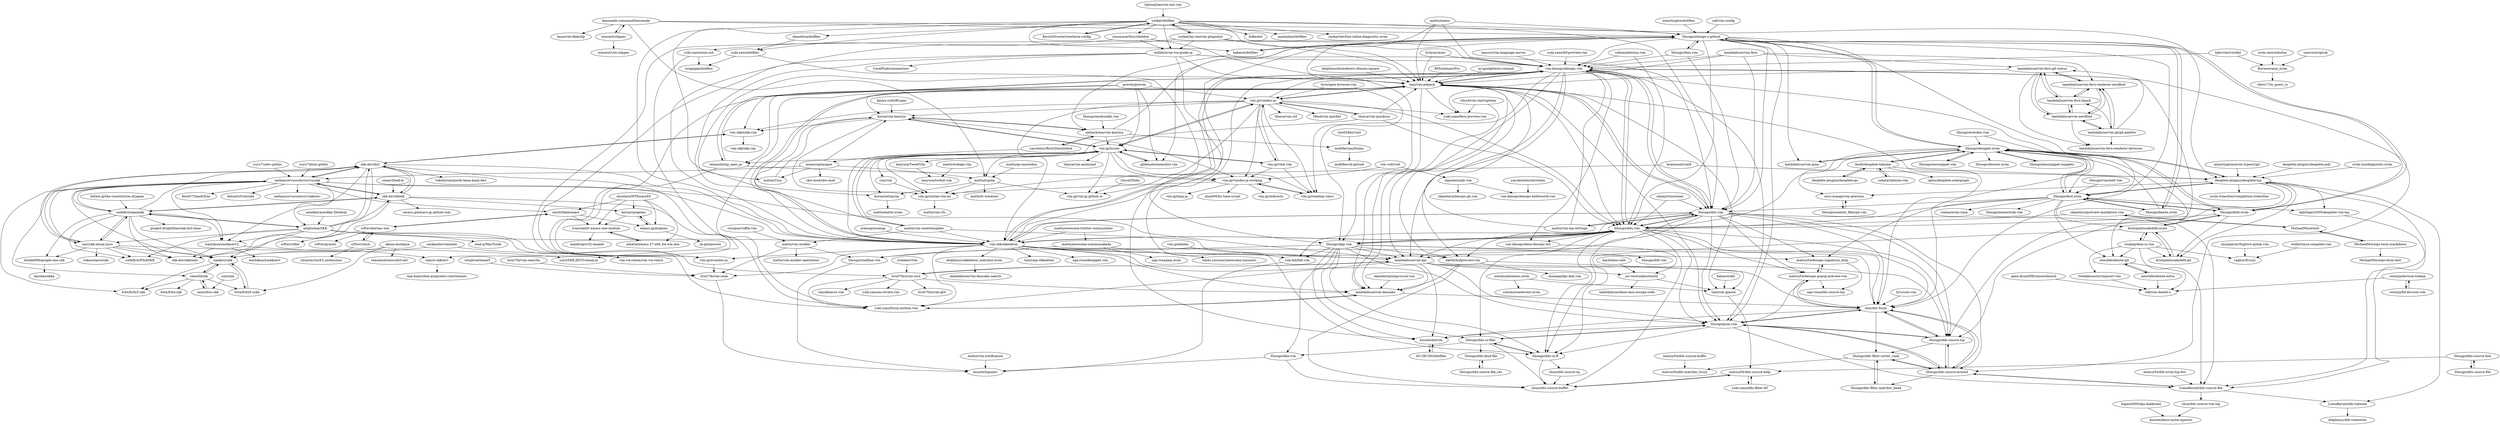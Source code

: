digraph G {
"rafi/vim-config" -> "Shougo/shougo-s-github" ["e"=1]
"lambdalisue/vim-fern" -> "lambdalisue/vim-fern-git-status" ["e"=1]
"lambdalisue/vim-fern" -> "vim-denops/denops.vim" ["e"=1]
"lambdalisue/vim-fern" -> "lambdalisue/vim-fern-renderer-nerdfont" ["e"=1]
"lambdalisue/vim-fern" -> "tani/vim-jetpack" ["e"=1]
"lambdalisue/vim-fern" -> "Shougo/ddc.vim" ["e"=1]
"delphinus/homebrew-sfmono-square" -> "tani/vim-jetpack" ["e"=1]
"nyaosorg/nyagos" -> "mattn/jvgrep"
"nyaosorg/nyagos" -> "ckw-mod/ckw-mod"
"nyaosorg/nyagos" -> "koron/vim-kaoriya"
"nyaosorg/nyagos" -> "miiton/Cica" ["e"=1]
"nyaosorg/nyagos" -> "nathancorvussolis/corvusskk"
"rhysd/vim-startuptime" -> "lambdalisue/vim-kensaku"
"rhysd/vim-startuptime" -> "yuki-yano/fern-preview.vim"
"osyo-manga/vim-precious" -> "Shougo/context_filetype.vim" ["e"=1]
"codota/tabnine-vim" -> "tbodt/deoplete-tabnine" ["e"=1]
"rossmacarthur/sheldon" -> "tani/vim-jetpack" ["e"=1]
"rossmacarthur/sheldon" -> "yuki-yano/zeno.zsh" ["e"=1]
"rossmacarthur/sheldon" -> "willelz/nvim-lua-guide-ja" ["e"=1]
"yuki-yano/fzf-preview.vim" -> "vim-denops/denops.vim" ["e"=1]
"previm/previm" -> "vim-jp/issues" ["e"=1]
"previm/previm" -> "vim-jp/vimdoc-ja" ["e"=1]
"previm/previm" -> "koron/vim-kaoriya" ["e"=1]
"previm/previm" -> "glidenote/memolist.vim" ["e"=1]
"previm/previm" -> "vim-skk/eskk.vim" ["e"=1]
"Shougo/shougo-s-github" -> "Shougo/ddu.vim"
"Shougo/shougo-s-github" -> "Shougo/deoppet.nvim"
"Shougo/shougo-s-github" -> "Shougo/ddc.vim"
"Shougo/shougo-s-github" -> "lambdalisue/vim-gina" ["e"=1]
"Shougo/shougo-s-github" -> "vim-denops/denops.vim"
"Shougo/shougo-s-github" -> "Shougo/defx.nvim" ["e"=1]
"Shougo/shougo-s-github" -> "Shougo/deol.nvim"
"Shougo/shougo-s-github" -> "Shougo/denite.nvim" ["e"=1]
"Shougo/shougo-s-github" -> "vim-jp/nvimdoc-ja"
"Shougo/shougo-s-github" -> "tani/ddc-fuzzy"
"Shougo/shougo-s-github" -> "Shougo/pum.vim"
"Shougo/shougo-s-github" -> "babarot/dotfiles" ["e"=1]
"Shougo/shougo-s-github" -> "Shougo/dein.vim" ["e"=1]
"Shougo/shougo-s-github" -> "vim-skk/skkeleton"
"Shougo/shougo-s-github" -> "Shougo/dpp.vim"
"conao3/leaf.el" -> "skk-dev/ddskk" ["e"=1]
"wellle/tmux-complete.vim" -> "raghur/fruzzy" ["e"=1]
"Optixal/neovim-init.vim" -> "yutkat/dotfiles" ["e"=1]
"deoplete-plugins/deoplete-lsp" -> "Shougo/deoppet.nvim"
"deoplete-plugins/deoplete-lsp" -> "Shougo/ddc-source-lsp"
"deoplete-plugins/deoplete-lsp" -> "osyo-manga/vim-precious"
"deoplete-plugins/deoplete-lsp" -> "kristijanhusak/defx-git"
"deoplete-plugins/deoplete-lsp" -> "nvim-treesitter/completion-treesitter" ["e"=1]
"deoplete-plugins/deoplete-lsp" -> "LumaKernel/ddc-source-file"
"deoplete-plugins/deoplete-lsp" -> "lighttiger2505/deoplete-vim-lsp"
"deoplete-plugins/deoplete-lsp" -> "Shougo/deol.nvim"
"deoplete-plugins/deoplete-lsp" -> "LumaKernel/ddc-tabnine"
"lighttiger2505/deoplete-vim-lsp" -> "LumaKernel/ddc-source-file"
"Shougo/neosnippet-snippets" -> "Shougo/deoppet.nvim" ["e"=1]
"wsdjeg/dein-ui.vim" -> "neoclide/denite-git"
"wsdjeg/dein-ui.vim" -> "raghur/fruzzy"
"wsdjeg/dein-ui.vim" -> "LumaKernel/ddc-source-file"
"wsdjeg/dein-ui.vim" -> "kristijanhusak/defx-icons"
"wsdjeg/dein-ui.vim" -> "kristijanhusak/defx-git"
"wsdjeg/dein-ui.vim" -> "tweekmonster/impsort.vim"
"vim-volt/volt" -> "vim-jp/vimdoc-ja-working"
"vim-volt/volt" -> "skanehira/gh.vim"
"crftwr/keyhac-win" -> "crftwr/clnch"
"crftwr/keyhac-win" -> "smzht/fakeymacs"
"crftwr/keyhac-win" -> "crftwr/pyauto"
"crftwr/keyhac-win" -> "crftwr/cfiler"
"yuki-yano/dotfiles" -> "kuuote/dotvim"
"yuki-yano/dotfiles" -> "ryoppippi/dotfiles"
"vim-jp/vital.vim" -> "vim-jp/vimdoc-ja" ["e"=1]
"vim-jp/vital.vim" -> "vim-jp/vimdoc-ja-working" ["e"=1]
"vim-jp/vital.vim" -> "vim-jp/issues" ["e"=1]
"vim-jp/vital.vim" -> "vim-jp/reading-vimrc" ["e"=1]
"yasukotelin/shirotelin" -> "vim-denops/denops-helloworld.vim"
"babarot/dotfiles" -> "Shougo/shougo-s-github" ["e"=1]
"babarot/dotfiles" -> "splhack/macvim-kaoriya" ["e"=1]
"Shougo/vimshell.vim" -> "Shougo/deol.nvim" ["e"=1]
"tani/cl-skkserv" -> "koji-kojiro/lem-pygments-colorthemes"
"naokiri/cskk" -> "fcitx/fcitx5-cskk"
"naokiri/cskk" -> "ueno/libskk"
"naokiri/cskk" -> "fcitx/fcitx5-skk"
"crftwr/clnch" -> "crftwr/keyhac-win"
"crftwr/clnch" -> "nitoyon/clnch3_extensions"
"iamcco/vim-language-server" -> "vim-denops/denops.vim" ["e"=1]
"tbodt/deoplete-tabnine" -> "Shougo/deoppet.nvim"
"tbodt/deoplete-tabnine" -> "codota/tabnine-vim" ["e"=1]
"tbodt/deoplete-tabnine" -> "deoplete-plugins/deoplete-lsp"
"tbodt/deoplete-tabnine" -> "uplus/deoplete-solargraph"
"tbodt/deoplete-tabnine" -> "deoplete-plugins/deoplete-go" ["e"=1]
"MichaelMure/mdr" -> "skanehira/preview-markdown.vim"
"MichaelMure/mdr" -> "MichaelMure/go-term-markdown"
"hitode909/google-ime-skk" -> "kiyoka/sekka"
"mhatta/emacs-27-x86_64-win-ime" -> "trueroad/tr-emacs-ime-module"
"coreyja/devicon-lookup" -> "coreyja/fzf.devicon.vim"
"coreyja/devicon-lookup" -> "rafi/vim-denite-z"
"kristijanhusak/defx-git" -> "kristijanhusak/defx-icons"
"kristijanhusak/defx-icons" -> "kristijanhusak/defx-git"
"kristijanhusak/defx-icons" -> "Shougo/defx.nvim" ["e"=1]
"kristijanhusak/defx-icons" -> "Shougo/ddu-ui-ff"
"kristijanhusak/defx-icons" -> "wsdjeg/dein-ui.vim"
"Shougo/context_filetype.vim" -> "osyo-manga/vim-precious" ["e"=1]
"skanehira/dotfiles" -> "yuki-yano/dotfiles"
"MichaelMure/go-term-markdown" -> "MichaelMure/mdr"
"MichaelMure/go-term-markdown" -> "MichaelMure/go-term-text"
"ueno/libskk" -> "naokiri/cskk"
"ueno/libskk" -> "ueno/ibus-skk"
"ueno/libskk" -> "fcitx/fcitx5-cskk"
"ueno/libskk" -> "fcitx/fcitx-skk"
"ueno/libskk" -> "fcitx/fcitx5-skk"
"mattn/vim-lsp-settings" -> "vim-denops/denops.vim" ["e"=1]
"mattn/vim-lsp-settings" -> "Shougo/ddc.vim" ["e"=1]
"mattn/vim-lsp-settings" -> "tani/vim-jetpack" ["e"=1]
"nvim-lua/diagnostic-nvim" -> "deoplete-plugins/deoplete-lsp" ["e"=1]
"Shougo/neobundle.vim" -> "splhack/macvim-kaoriya" ["e"=1]
"itchyny/mmv" -> "tani/vim-jetpack" ["e"=1]
"itchyny/mmv" -> "vim-denops/denops.vim" ["e"=1]
"shumphrey/fugitive-gitlab.vim" -> "raghur/fruzzy" ["e"=1]
"vim-jp/vimdoc-ja" -> "vim-jp/issues"
"vim-jp/vimdoc-ja" -> "vim-jp/vim-jp.github.io"
"vim-jp/vimdoc-ja" -> "vim-jp/vimdoc-ja-working"
"vim-jp/vimdoc-ja" -> "thinca/vim-quickrun" ["e"=1]
"vim-jp/vimdoc-ja" -> "tani/vim-jetpack"
"vim-jp/vimdoc-ja" -> "vim-jp/reading-vimrc"
"vim-jp/vimdoc-ja" -> "vim-skk/eskk.vim"
"vim-jp/vimdoc-ja" -> "thinca/vim-ref" ["e"=1]
"vim-jp/vimdoc-ja" -> "vim-skk/skkeleton"
"vim-jp/vimdoc-ja" -> "vim-jp/vital.vim" ["e"=1]
"vim-jp/vimdoc-ja" -> "Shougo/ddu.vim"
"vim-jp/vimdoc-ja" -> "t9md/vim-quickhl" ["e"=1]
"vim-jp/vimdoc-ja" -> "vim-denops/denops.vim"
"vim-jp/vimdoc-ja" -> "koron/vim-kaoriya"
"vim-jp/vimdoc-ja" -> "yuki-yano/fern-preview.vim"
"lambdalisue/vim-nerdfont" -> "lambdalisue/vim-fern-renderer-nerdfont"
"lambdalisue/vim-nerdfont" -> "lambdalisue/vim-glyph-palette"
"lambdalisue/vim-nerdfont" -> "lambdalisue/vim-fern-hijack"
"lambdalisue/vim-nerdfont" -> "lambdalisue/vim-fern-git-status"
"lambdalisue/vim-nerdfont" -> "lambdalisue/vim-fern-renderer-devicons"
"brammool/vim9" -> "vim-jp/syntax-vim-ex" ["e"=1]
"brammool/vim9" -> "deoplete-plugins/deoplete-lsp" ["e"=1]
"simeji/winresizer" -> "Shougo/ddc.vim" ["e"=1]
"simeji/winresizer" -> "Shougo/ddu.vim" ["e"=1]
"codefirst/aquaskk" -> "mtgto/macSKK"
"codefirst/aquaskk" -> "uasi/skk-emoji-jisyo"
"codefirst/aquaskk" -> "nathancorvussolis/corvusskk"
"codefirst/aquaskk" -> "skk-dev/ddskk"
"codefirst/aquaskk" -> "codefirst/FlickSKK"
"codefirst/aquaskk" -> "hitode909/google-ime-skk"
"codefirst/aquaskk" -> "wachikun/yaskkserv2"
"codefirst/aquaskk" -> "skk-dev/skktools"
"codefirst/aquaskk" -> "naokiri/cskk"
"codefirst/aquaskk" -> "skk-dev/dict"
"codefirst/aquaskk" -> "project-brightblue/skk-dict-imas"
"thinca/vim-quickrun" -> "vim-jp/vimdoc-ja" ["e"=1]
"thinca/vim-quickrun" -> "vim-skk/skkeleton" ["e"=1]
"thinca/vim-quickrun" -> "Shougo/ddu.vim" ["e"=1]
"thinca/vim-quickrun" -> "tani/vim-jetpack" ["e"=1]
"cohama/lexima.vim" -> "vim-denops/denops.vim" ["e"=1]
"cohama/lexima.vim" -> "Shougo/ddu.vim" ["e"=1]
"trueroad/tr-emacs-ime-module" -> "mhatta/emacs-27-x86_64-win-ime"
"trueroad/tr-emacs-ime-module" -> "maildrop/w32-imeadv"
"skk-dev/ddskk" -> "skk-dev/skktools"
"skk-dev/ddskk" -> "skk-dev/dict"
"skk-dev/ddskk" -> "codefirst/aquaskk"
"skk-dev/ddskk" -> "emacs-jp/emacs-jp.github.com"
"skk-dev/ddskk" -> "nathancorvussolis/corvusskk"
"skk-dev/ddskk" -> "tani/cl-skkserv"
"skk-dev/ddskk" -> "koron/cmigemo"
"mattn/jvgrep" -> "vim-jp/syntax-vim-ex"
"mattn/jvgrep" -> "mattn/lv-windows"
"mattn/jvgrep" -> "vim-jp/vim-jp.github.io"
"mattn/jvgrep" -> "koron/netupvim"
"mattn/vim-sonictemplate" -> "vim-jp/issues" ["e"=1]
"mattn/vim-sonictemplate" -> "vim-skk/skkeleton" ["e"=1]
"mattn/vim-sonictemplate" -> "mattn/vim-molder" ["e"=1]
"mattn/vim-sonictemplate" -> "vim-denops/denops.vim" ["e"=1]
"mattn/vim-sonictemplate" -> "lambdalisue/vim-gin" ["e"=1]
"chuntaro/NTEmacs64" -> "mhatta/emacs-27-x86_64-win-ime"
"chuntaro/NTEmacs64" -> "trueroad/tr-emacs-ime-module"
"chuntaro/NTEmacs64" -> "smzht/fakeymacs"
"chuntaro/NTEmacs64" -> "koron/cmigemo"
"chuntaro/NTEmacs64" -> "emacs-jp/migemo"
"lambdalisue/vim-glyph-palette" -> "lambdalisue/vim-fern-renderer-nerdfont"
"lambdalisue/vim-glyph-palette" -> "lambdalisue/vim-nerdfont"
"lambdalisue/vim-glyph-palette" -> "lambdalisue/vim-fern-renderer-devicons"
"lambdalisue/vim-glyph-palette" -> "lambdalisue/vim-fern-hijack"
"lambdalisue/vim-glyph-palette" -> "lambdalisue/vim-fern-git-status"
"lambdalisue/vim-fern-renderer-nerdfont" -> "lambdalisue/vim-nerdfont"
"lambdalisue/vim-fern-renderer-nerdfont" -> "lambdalisue/vim-fern-git-status"
"lambdalisue/vim-fern-renderer-nerdfont" -> "lambdalisue/vim-fern-hijack"
"lambdalisue/vim-fern-renderer-nerdfont" -> "lambdalisue/vim-glyph-palette"
"lambdalisue/vim-fern-git-status" -> "lambdalisue/vim-fern-hijack"
"lambdalisue/vim-fern-git-status" -> "lambdalisue/vim-fern-renderer-nerdfont"
"lambdalisue/vim-fern-git-status" -> "lambdalisue/vim-nerdfont"
"lambdalisue/vim-fern-git-status" -> "yuki-yano/fern-preview.vim"
"lambdalisue/vim-fern-git-status" -> "lambdalisue/vim-fern-renderer-devicons"
"mhartington/dotfiles" -> "Shougo/shougo-s-github" ["e"=1]
"skanehira/preview-markdown.vim" -> "MichaelMure/mdr"
"skanehira/preview-markdown.vim" -> "Shougo/ddu.vim"
"yascentur/RictyDiminished" -> "splhack/macvim-kaoriya" ["e"=1]
"yascentur/RictyDiminished" -> "nyaosorg/nyagos" ["e"=1]
"mattn/awesome-sonomasakada" -> "uga-rosa/jam.nvim"
"mattn/awesome-sonomasakada" -> "Shougo/cmdline.vim"
"mattn/awesome-sonomasakada" -> "times-yasunori/awesome-yasunori"
"tjdevries/vim9jit" -> "Borwe/wasm_nvim"
"tjdevries/vim9jit" -> "vim-denops/denops.vim"
"uasi/skk-emoji-jisyo" -> "skk-dev/dict"
"uasi/skk-emoji-jisyo" -> "ymrl/SKK-JISYO.emoji-ja"
"uasi/skk-emoji-jisyo" -> "codefirst/aquaskk"
"uasi/skk-emoji-jisyo" -> "skk-dev/skktools"
"uasi/skk-emoji-jisyo" -> "naokiri/cskk"
"uasi/skk-emoji-jisyo" -> "rokoucha/cwskk"
"uasi/skk-emoji-jisyo" -> "codefirst/FlickSKK"
"uasi/skk-emoji-jisyo" -> "hitode909/google-ime-skk"
"vim-jp/issues" -> "vim-jp/vim-jp.github.io"
"vim-jp/issues" -> "vim-jp/vimdoc-ja"
"vim-jp/issues" -> "vim-jp/vimdoc-ja-working"
"vim-jp/issues" -> "koron/vim-kaoriya"
"vim-jp/issues" -> "vim-jp/reading-vimrc"
"vim-jp/issues" -> "glidenote/memolist.vim"
"vim-jp/issues" -> "mattn/jvgrep"
"vim-jp/issues" -> "tennashi/lsp_spec_ja" ["e"=1]
"vim-jp/issues" -> "mattn/vim-sonictemplate" ["e"=1]
"vim-jp/issues" -> "vim-jp/syntax-vim-ex"
"vim-jp/issues" -> "koron/netupvim"
"vim-jp/issues" -> "basyura/TweetVim"
"vim-jp/issues" -> "thinca/vim-ambicmd"
"vim-jp/issues" -> "vim-jp/vital.vim" ["e"=1]
"vim-jp/issues" -> "vim/vim" ["e"=1]
"tennashi/lsp_spec_ja" -> "vim-jp/nvimdoc-ja" ["e"=1]
"tennashi/lsp_spec_ja" -> "vim-jp/vimdoc-ja-working" ["e"=1]
"tennashi/lsp_spec_ja" -> "vim-denops/denops.vim" ["e"=1]
"basyura/TweetVim" -> "basyura/twibill.vim"
"mollifier/anyframe" -> "mollifier/cd-gitroot"
"vim-jp/nvimdoc-ja" -> "hrsh7th/vim-seak"
"RMichelsen/Nvy" -> "tani/vim-jetpack" ["e"=1]
"akaza-im/akaza" -> "naokiri/cskk"
"akaza-im/akaza" -> "fcitx/fcitx5-cskk"
"akaza-im/akaza" -> "reasonset/mozcdict-ext"
"kuuote/dotvim" -> "4513ECHO/dotfiles"
"nathancorvussolis/corvusskk" -> "skk-dev/dict"
"nathancorvussolis/corvusskk" -> "codefirst/aquaskk"
"nathancorvussolis/corvusskk" -> "vim-skk/skkeleton"
"nathancorvussolis/corvusskk" -> "nathancorvussolis/crvskkserv"
"nathancorvussolis/corvusskk" -> "uasi/skk-emoji-jisyo"
"nathancorvussolis/corvusskk" -> "skk-dev/ddskk"
"nathancorvussolis/corvusskk" -> "naokiri/cskk"
"nathancorvussolis/corvusskk" -> "ueno/libskk"
"nathancorvussolis/corvusskk" -> "wachikun/yaskkserv2"
"nathancorvussolis/corvusskk" -> "fcitx/fcitx5-skk"
"nathancorvussolis/corvusskk" -> "mtgto/macSKK"
"nathancorvussolis/corvusskk" -> "smzht/fakeymacs"
"nathancorvussolis/corvusskk" -> "fiore57/SandSExe"
"nathancorvussolis/corvusskk" -> "lambdalisue/vim-gin"
"nathancorvussolis/corvusskk" -> "deton/tsf-tutcode"
"skanehira/gh.vim" -> "vim-denops/denops-helloworld.vim"
"skanehira/gh.vim" -> "skanehira/denops-gh.vim"
"hayd/deno-udd" -> "jsr-core/unknownutil" ["e"=1]
"mattn/vim-molder" -> "mattn/vim-molder-operations"
"mattn/vim-molder" -> "Shougo/cmdline.vim"
"mattn/vim-molder" -> "hrsh7th/vim-seak"
"lambdalisue/vim-fern-hijack" -> "lambdalisue/vim-fern-git-status"
"lambdalisue/vim-fern-hijack" -> "lambdalisue/vim-fern-renderer-nerdfont"
"lambdalisue/vim-fern-hijack" -> "lambdalisue/vim-nerdfont"
"wachikun/yaskkserv2" -> "wachikun/yaskkserv"
"wachikun/yaskkserv2" -> "tani/cl-skkserv"
"wachikun/yaskkserv2" -> "skk-dev/skktools"
"open-dynaMIX/raiseorlaunch" -> "rafi/vim-denite-z"
"coreyja/fzf.devicon.vim" -> "coreyja/devicon-lookup"
"Shougo/neosnippet.vim" -> "Shougo/deoppet.nvim" ["e"=1]
"vim-denops/denops.vim" -> "Shougo/ddu.vim"
"vim-denops/denops.vim" -> "Shougo/ddc.vim"
"vim-denops/denops.vim" -> "vim-skk/skkeleton"
"vim-denops/denops.vim" -> "Shougo/pum.vim"
"vim-denops/denops.vim" -> "tani/vim-jetpack"
"vim-denops/denops.vim" -> "lambdalisue/vim-gin"
"vim-denops/denops.vim" -> "vim-denops/deno-denops-std"
"vim-denops/denops.vim" -> "Shougo/dpp.vim"
"vim-denops/denops.vim" -> "tennashi/lsp_spec_ja" ["e"=1]
"vim-denops/denops.vim" -> "kat0h/bufpreview.vim"
"vim-denops/denops.vim" -> "tani/ddc-fuzzy"
"vim-denops/denops.vim" -> "lambdalisue/vim-kensaku"
"vim-denops/denops.vim" -> "Shougo/ddu-ui-ff"
"vim-denops/denops.vim" -> "Shougo/ddc-source-lsp"
"vim-denops/denops.vim" -> "Shougo/ddc-source-around"
"Shougo/ddc.vim" -> "Shougo/ddu.vim"
"Shougo/ddc.vim" -> "vim-denops/denops.vim"
"Shougo/ddc.vim" -> "Shougo/pum.vim"
"Shougo/ddc.vim" -> "vim-skk/skkeleton"
"Shougo/ddc.vim" -> "tani/ddc-fuzzy"
"Shougo/ddc.vim" -> "tani/vim-jetpack"
"Shougo/ddc.vim" -> "Shougo/ddc-source-around"
"Shougo/ddc.vim" -> "LumaKernel/ddc-source-file"
"Shougo/ddc.vim" -> "Shougo/ddc-source-lsp"
"Shougo/ddc.vim" -> "lambdalisue/vim-gin"
"Shougo/ddc.vim" -> "Shougo/dpp.vim"
"Shougo/ddc.vim" -> "matsui54/denops-popup-preview.vim"
"Shougo/ddc.vim" -> "mattn/vim-lsp-settings" ["e"=1]
"Shougo/ddc.vim" -> "matsui54/denops-signature_help"
"Shougo/ddc.vim" -> "Shougo/ddu-ui-ff"
"Shougo/ddu.vim" -> "vim-denops/denops.vim"
"Shougo/ddu.vim" -> "Shougo/ddc.vim"
"Shougo/ddu.vim" -> "Shougo/ddu-ui-ff"
"Shougo/ddu.vim" -> "Shougo/ddu-ui-filer"
"Shougo/ddu.vim" -> "Shougo/pum.vim"
"Shougo/ddu.vim" -> "Shougo/dpp.vim"
"Shougo/ddu.vim" -> "vim-skk/skkeleton"
"Shougo/ddu.vim" -> "matsui54/denops-popup-preview.vim"
"Shougo/ddu.vim" -> "tani/ddc-fuzzy"
"Shougo/ddu.vim" -> "shun/ddu-source-buffer"
"Shougo/ddu.vim" -> "Shougo/ddc-source-lsp"
"Shougo/ddu.vim" -> "kat0h/bufpreview.vim"
"Shougo/ddu.vim" -> "vim-denops/deno-denops-std"
"Shougo/ddu.vim" -> "lambdalisue/vim-gin"
"Shougo/ddu.vim" -> "vim-fall/fall.vim"
"rhysd/Shiba" -> "vim-jp/vim-jp.github.io" ["e"=1]
"miiton/Cica" -> "koron/vim-kaoriya" ["e"=1]
"cho45/KeyCast" -> "mollifier/anyframe"
"willelz/nvim-lua-guide-ja" -> "Shougo/dpp.vim"
"willelz/nvim-lua-guide-ja" -> "vim-denops/denops.vim"
"willelz/nvim-lua-guide-ja" -> "tani/vim-jetpack"
"willelz/nvim-lua-guide-ja" -> "Shougo/ddc.vim"
"willelz/nvim-lua-guide-ja" -> "vim-jp/nvimdoc-ja"
"willelz/nvim-lua-guide-ja" -> "vim-skk/skkeleton"
"willelz/nvim-lua-guide-ja" -> "CoralPink/commentary"
"splhack/macvim-kaoriya" -> "koron/vim-kaoriya"
"splhack/macvim-kaoriya" -> "mollifier/anyframe"
"splhack/macvim-kaoriya" -> "yascentur/RictyDiminished" ["e"=1]
"splhack/macvim-kaoriya" -> "vim-jp/issues"
"splhack/macvim-kaoriya" -> "Shougo/shougo-s-github"
"yuki-yano/zeno.zsh" -> "yuki-yano/fuzzy-motion.vim"
"yuki-yano/zeno.zsh" -> "ryoppippi/dotfiles"
"glidenote/memolist.vim" -> "vim-jp/issues"
"lambdalisue/vim-gin" -> "tani/vim-glance"
"lambdalisue/vim-gin" -> "hrsh7th/nvim-insx"
"lambdalisue/vim-gin" -> "yuki-yano/fuzzy-motion.vim"
"lambdalisue/vim-gin" -> "Shougo/pum.vim"
"lambdalisue/vim-gin" -> "Shougo/ddc-source-lsp"
"lambdalisue/vim-gin" -> "jsr-core/unknownutil"
"lambdalisue/vim-gin" -> "kuuote/dotvim"
"4513ECHO/dotfiles" -> "kuuote/dotvim"
"notomo/piemenu.nvim" -> "notomo/waitevent.nvim"
"notomo/piemenu.nvim" -> "tani/vim-glance"
"lemonade-command/lemonade" -> "kana/vim-fakeclip"
"lemonade-command/lemonade" -> "Shougo/shougo-s-github"
"lemonade-command/lemonade" -> "mattn/jvgrep"
"lemonade-command/lemonade" -> "wincent/clipper"
"lemonade-command/lemonade" -> "deoplete-plugins/deoplete-lsp"
"shun/ddc-source-vim-lsp" -> "kuuote/deno-cache-injector"
"matsui54/ddc-nvim-lsp-doc" -> "LumaKernel/ddc-source-file"
"ueno/ibus-skk" -> "ueno/libskk"
"fcitx/fcitx5-cskk" -> "naokiri/cskk"
"matsui54/ddc-source-buffer" -> "matsui54/ddc-matcher_fuzzy"
"Shougo/ddc-source-around" -> "Shougo/ddc-filter-sorter_rank"
"Shougo/ddc-source-around" -> "Shougo/ddc-filter-matcher_head"
"Shougo/ddc-source-around" -> "tani/ddc-fuzzy"
"Shougo/ddc-source-around" -> "LumaKernel/ddc-source-file"
"Shougo/ddc-source-around" -> "Shougo/pum.vim"
"Shougo/ddc-source-around" -> "Shougo/ddc-source-lsp"
"Shougo/ddc-source-lsp" -> "Shougo/ddc-source-around"
"Shougo/ddc-source-lsp" -> "tani/ddc-fuzzy"
"Shougo/ddc-source-lsp" -> "Shougo/pum.vim"
"Shougo/ddc-source-lsp" -> "Shougo/ddc-filter-sorter_rank"
"vim-denops/deno-denops-std" -> "jsr-core/unknownutil"
"octaltree/linearf" -> "hrsh7th/vim-seak"
"jsr-core/unknownutil" -> "tani/vim-glance"
"jsr-core/unknownutil" -> "lambdalisue/deno-ansi-escape-code"
"Shougo/ddc-filter-sorter_rank" -> "Shougo/ddc-filter-matcher_head"
"Shougo/ddc-filter-sorter_rank" -> "Shougo/ddc-source-around"
"Shougo/ddc-filter-sorter_rank" -> "matsui54/ddc-matcher_fuzzy"
"Shougo/ddc-filter-matcher_head" -> "Shougo/ddc-filter-sorter_rank"
"higashi000/dps-kakkonan" -> "kuuote/deno-cache-injector"
"yuru7/udev-gothic" -> "nathancorvussolis/corvusskk" ["e"=1]
"Shougo/dein.vim" -> "Shougo/ddc.vim" ["e"=1]
"Shougo/dein.vim" -> "vim-denops/denops.vim" ["e"=1]
"Shougo/dein.vim" -> "Shougo/shougo-s-github" ["e"=1]
"deoplete-plugins/deoplete-go" -> "tbodt/deoplete-tabnine" ["e"=1]
"mtgto/macSKK" -> "codefirst/aquaskk"
"mtgto/macSKK" -> "vim-skk/skkeleton"
"mtgto/macSKK" -> "wachikun/yaskkserv2"
"mtgto/macSKK" -> "naokiri/cskk"
"mtgto/macSKK" -> "skk-dev/dict"
"mtgto/macSKK" -> "uasi/skk-emoji-jisyo"
"mtgto/macSKK" -> "yuki-yano/fuzzy-motion.vim"
"mtgto/macSKK" -> "skk-dev/ddskk"
"mtgto/macSKK" -> "hrsh7th/nvim-insx"
"mtgto/macSKK" -> "codefirst/FlickSKK"
"mtgto/macSKK" -> "mad-p/MacTcode"
"yutkat/dotfiles" -> "yutkat/my-neovim-pluginlist" ["e"=1]
"yutkat/dotfiles" -> "KevinSilvester/wezterm-config" ["e"=1]
"yutkat/dotfiles" -> "willelz/nvim-lua-guide-ja"
"yutkat/dotfiles" -> "folke/dot" ["e"=1]
"yutkat/dotfiles" -> "tani/vim-jetpack"
"yutkat/dotfiles" -> "rossmacarthur/sheldon" ["e"=1]
"yutkat/dotfiles" -> "Shougo/ddc.vim"
"yutkat/dotfiles" -> "maximbaz/dotfiles" ["e"=1]
"yutkat/dotfiles" -> "skanehira/dotfiles"
"yutkat/dotfiles" -> "miiton/Cica" ["e"=1]
"yutkat/dotfiles" -> "babarot/dotfiles" ["e"=1]
"yutkat/dotfiles" -> "Shougo/shougo-s-github"
"yutkat/dotfiles" -> "yuki-yano/dotfiles"
"yutkat/dotfiles" -> "vim-skk/skkeleton"
"yutkat/dotfiles" -> "rachartier/tiny-inline-diagnostic.nvim" ["e"=1]
"vim-skk/skkeleton" -> "vim-denops/denops.vim"
"vim-skk/skkeleton" -> "Shougo/pum.vim"
"vim-skk/skkeleton" -> "tani/vim-jetpack"
"vim-skk/skkeleton" -> "Shougo/ddu.vim"
"vim-skk/skkeleton" -> "lambdalisue/vim-kensaku"
"vim-skk/skkeleton" -> "tani/ddc-fuzzy"
"vim-skk/skkeleton" -> "yuki-yano/fuzzy-motion.vim"
"vim-skk/skkeleton" -> "lambdalisue/vim-gin"
"vim-skk/skkeleton" -> "rinx/cmp-skkeleton"
"vim-skk/skkeleton" -> "Shougo/ddc.vim"
"vim-skk/skkeleton" -> "matsui54/denops-signature_help"
"vim-skk/skkeleton" -> "vim-jp/nvimdoc-ja"
"vim-skk/skkeleton" -> "hrsh7th/vim-seak"
"vim-skk/skkeleton" -> "delphinus/skkeleton_indicator.nvim"
"vim-skk/skkeleton" -> "uga-rosa/denippet.vim"
"Shougo/pum.vim" -> "tani/ddc-fuzzy"
"Shougo/pum.vim" -> "Shougo/ddc-source-around"
"Shougo/pum.vim" -> "Shougo/ddc-source-lsp"
"Shougo/pum.vim" -> "matsui54/denops-popup-preview.vim"
"Shougo/pum.vim" -> "kuuote/dotvim"
"Shougo/pum.vim" -> "Shougo/ddu-ui-ff"
"Shougo/pum.vim" -> "Shougo/ddu-ui-filer"
"Shougo/pum.vim" -> "LumaKernel/ddc-source-file"
"shun/ddu-source-rg" -> "shun/ddu-source-buffer"
"tani/vim-jetpack" -> "vim-skk/skkeleton"
"tani/vim-jetpack" -> "vim-denops/denops.vim"
"tani/vim-jetpack" -> "tani/ddc-fuzzy"
"tani/vim-jetpack" -> "lambdalisue/vim-kensaku"
"tani/vim-jetpack" -> "vim-jp/nvimdoc-ja"
"tani/vim-jetpack" -> "yuki-yano/fuzzy-motion.vim"
"tani/vim-jetpack" -> "Shougo/ddc.vim"
"tani/vim-jetpack" -> "Shougo/ddu.vim"
"tani/vim-jetpack" -> "lambdalisue/vim-gin"
"tani/vim-jetpack" -> "tani/vim-glance"
"tani/vim-jetpack" -> "vim-jp/vimdoc-ja"
"tani/vim-jetpack" -> "tennashi/lsp_spec_ja" ["e"=1]
"tani/vim-jetpack" -> "Shougo/pum.vim"
"tani/vim-jetpack" -> "kat0h/bufpreview.vim"
"tani/vim-jetpack" -> "yuki-yano/fern-preview.vim"
"ueokande/vimmatic" -> "vim-vix-remix/vim-vix-remix"
"ueokande/vimmatic" -> "naokiri/cskk"
"mattn/awesome-twitter-communities" -> "vim-skk/skkeleton" ["e"=1]
"mattn/awesome-twitter-communities" -> "mattn/awesome-sonomasakada" ["e"=1]
"yutkat/my-neovim-pluginlist" -> "vim-skk/skkeleton" ["e"=1]
"yutkat/my-neovim-pluginlist" -> "tani/vim-jetpack" ["e"=1]
"yutkat/my-neovim-pluginlist" -> "vim-denops/denops.vim" ["e"=1]
"yutkat/my-neovim-pluginlist" -> "yutkat/dotfiles" ["e"=1]
"yutkat/my-neovim-pluginlist" -> "willelz/nvim-lua-guide-ja" ["e"=1]
"LumaKernel/ddc-source-file" -> "LumaKernel/ddc-tabnine"
"LumaKernel/ddc-source-file" -> "Shougo/ddc-source-around"
"LumaKernel/ddc-source-file" -> "shun/ddc-source-vim-lsp"
"matsui54/denops-popup-preview.vim" -> "matsui54/denops-signature_help"
"matsui54/denops-popup-preview.vim" -> "uga-rosa/ddu-source-lsp"
"matsui54/denops-popup-preview.vim" -> "tani/ddc-fuzzy"
"matsui54/denops-signature_help" -> "matsui54/denops-popup-preview.vim"
"matsui54/denops-signature_help" -> "uga-rosa/ddu-source-lsp"
"vim/vim" -> "vim-jp/syntax-vim-ex" ["e"=1]
"koron/vim-kaoriya" -> "koron/netupvim"
"koron/vim-kaoriya" -> "vim-jp/issues"
"koron/vim-kaoriya" -> "vim-jp/vimdoc-ja-working"
"koron/vim-kaoriya" -> "vim-skk/eskk.vim"
"koron/vim-kaoriya" -> "vim-jp/syntax-vim-ex"
"koron/vim-kaoriya" -> "splhack/macvim-kaoriya"
"hrsh7th/vim-seak" -> "kuuote/lspoints"
"bitlaw-jp/the-constitution-of-japan" -> "codefirst/aquaskk" ["e"=1]
"hrsh7th/vim-searchx" -> "hrsh7th/vim-seak"
"tani/ddc-fuzzy" -> "Shougo/pum.vim"
"tani/ddc-fuzzy" -> "Shougo/ddc-source-around"
"tani/ddc-fuzzy" -> "Shougo/ddc-source-lsp"
"tani/ddc-fuzzy" -> "matsui54/denops-popup-preview.vim"
"tani/ddc-fuzzy" -> "kuuote/dotvim"
"tani/ddc-fuzzy" -> "Shougo/ddc-filter-sorter_rank"
"Shougo/ddu-ui-ff" -> "Shougo/ddu-ui-filer"
"Shougo/ddu-ui-ff" -> "shun/ddu-source-buffer"
"Shougo/ddu-ui-ff" -> "shun/ddu-source-rg"
"mattn/vim-notification" -> "kuuote/lspoints"
"kat0h/bufpreview.vim" -> "lambdalisue/vim-kensaku"
"kat0h/bufpreview.vim" -> "monaqa/dps-dial.vim"
"kat0h/bufpreview.vim" -> "shun/ddu-source-buffer"
"kat0h/bufpreview.vim" -> "tani/ddc-fuzzy"
"Shougo/ddu-ui-filer" -> "Shougo/ddu-ui-ff"
"Shougo/ddu-ui-filer" -> "shun/ddu-source-buffer"
"Shougo/ddu-ui-filer" -> "Shougo/ddu-kind-file"
"Shougo/ddu-ui-filer" -> "Shougo/dda.vim"
"Shougo/ddu-ui-filer" -> "Shougo/pum.vim"
"babarot/afx" -> "tani/vim-glance" ["e"=1]
"delphinus/skkeleton_indicator.nvim" -> "lambdalisue/vim-kensaku-search"
"skanehira/jumpcursor.vim" -> "lambdalisue/vim-kensaku"
"yuki-yano/fuzzy-motion.vim" -> "lambdalisue/vim-kensaku"
"koron/netupvim" -> "mattn/mattn-icons"
"Shougo/ddu-source-file_rec" -> "Shougo/ddu-kind-file"
"yuki-yano/ddu-filter-fzf" -> "matsui54/ddu-source-help"
"Shougo/ddu-kind-file" -> "Shougo/ddu-source-file_rec"
"Shougo/ddu-source-file" -> "Shougo/ddu-source-line"
"shun/ddu-source-buffer" -> "matsui54/ddu-source-help"
"LumaKernel/ddc-tabnine" -> "delphinus/ddc-treesitter"
"tani/vim-glance" -> "matsui54/ddu-source-help"
"Shougo/ddu-source-line" -> "Shougo/ddu-source-file"
"Shougo/ddu-source-line" -> "matsui54/ddu-source-help"
"matsui54/ddu-source-help" -> "yuki-yano/ddu-filter-fzf"
"matsui54/ddu-source-help" -> "shun/ddu-source-buffer"
"m1guelpf/auto-commit" -> "tani/vim-jetpack" ["e"=1]
"yioneko/vtsls" -> "hrsh7th/nvim-insx" ["e"=1]
"Shougo/denite.nvim" -> "Shougo/deol.nvim" ["e"=1]
"Shougo/denite.nvim" -> "Shougo/deoppet.nvim" ["e"=1]
"Shougo/denite.nvim" -> "Shougo/shougo-s-github" ["e"=1]
"vim-jp/vimdoc-ja-working" -> "vim-jp/syntax-vim-ex"
"vim-jp/vimdoc-ja-working" -> "vim-jp/reading-vimrc"
"vim-jp/vimdoc-ja-working" -> "vim-jp/redirects"
"vim-jp/vimdoc-ja-working" -> "vim-jp/lang-ja"
"vim-jp/vimdoc-ja-working" -> "aiya000/hs-time-script" ["e"=1]
"tyru/caw.vim" -> "tani/ddc-fuzzy" ["e"=1]
"mhartington/nvim-typescript" -> "deoplete-plugins/deoplete-lsp" ["e"=1]
"hrsh7th/nvim-insx" -> "lambdalisue/vim-gin"
"hrsh7th/nvim-insx" -> "tani/dmacro.vim"
"hrsh7th/nvim-insx" -> "yuki-yano/ai-review.vim"
"hrsh7th/nvim-insx" -> "hrsh7th/nvim-gtd"
"hrsh7th/nvim-insx" -> "yuki-yano/fuzzy-motion.vim"
"hrsh7th/nvim-insx" -> "lambdalisue/vim-kensaku"
"deoplete-plugins/deoplete-jedi" -> "deoplete-plugins/deoplete-lsp" ["e"=1]
"KevinSilvester/wezterm-config" -> "yutkat/dotfiles" ["e"=1]
"vim-jp/ekiden" -> "vim-fall/fall.vim"
"vim-jp/syntax-vim-ex" -> "mattn/vim-vfs"
"vim-jp/reading-vimrc" -> "vim-jp/vimdoc-ja-working"
"vim-skk/eskk.vim" -> "vim-skk/skk.vim"
"vim-skk/eskk.vim" -> "skk-dev/dict"
"lambdalisue/vim-kensaku" -> "tani/ddc-fuzzy"
"lambdalisue/vim-kensaku" -> "yuki-yano/fuzzy-motion.vim"
"Shougo/echodoc.vim" -> "Shougo/deol.nvim" ["e"=1]
"Shougo/echodoc.vim" -> "Shougo/deoppet.nvim" ["e"=1]
"noisrucer/girok" -> "Borwe/wasm_nvim" ["e"=1]
"Borwe/wasm_nvim" -> "ribru17/ts_query_ls"
"Shougo/dda.vim" -> "shun/ddu-source-buffer"
"Shougo/dda.vim" -> "kuuote/lspoints"
"Shougo/dpp.vim" -> "Shougo/dda.vim"
"Shougo/dpp.vim" -> "Shougo/ddu-ui-ff"
"Shougo/dpp.vim" -> "Shougo/ddu.vim"
"Shougo/dpp.vim" -> "lambdalisue/vim-kensaku"
"Shougo/dpp.vim" -> "Shougo/ddu-ui-filer"
"Shougo/dpp.vim" -> "Shougo/cmdline.vim"
"Shougo/dpp.vim" -> "vim-fall/fall.vim"
"Shougo/dpp.vim" -> "Shougo/ddt.vim"
"Shougo/dpp.vim" -> "lambdalisue/vim-gin"
"Shougo/dpp.vim" -> "tani/ddc-fuzzy"
"Shougo/dpp.vim" -> "kat0h/bufpreview.vim"
"Shougo/dpp.vim" -> "kuuote/dotvim"
"uim/uim" -> "ueno/ibus-skk" ["e"=1]
"tweekmonster/impsort.vim" -> "rafi/vim-denite-z"
"xremap/xremap" -> "vim-skk/skkeleton" ["e"=1]
"azooKey/azooKey-Desktop" -> "mtgto/macSKK" ["e"=1]
"Shougo/defx.nvim" -> "kristijanhusak/defx-icons" ["e"=1]
"Shougo/defx.nvim" -> "Shougo/deoppet.nvim" ["e"=1]
"Shougo/defx.nvim" -> "Shougo/deol.nvim" ["e"=1]
"Shougo/defx.nvim" -> "deoplete-plugins/deoplete-lsp" ["e"=1]
"Shougo/defx.nvim" -> "kristijanhusak/defx-git" ["e"=1]
"Shougo/defx.nvim" -> "Shougo/shougo-s-github" ["e"=1]
"Shougo/defx.nvim" -> "Shougo/ddu.vim" ["e"=1]
"nvim-neorocks/lux" -> "Borwe/wasm_nvim" ["e"=1]
"lambdalisue/vim-gina" -> "Shougo/deoppet.nvim" ["e"=1]
"cocopon/vaffle.vim" -> "mattn/vim-molder" ["e"=1]
"Shougo/deoppet.nvim" -> "deoplete-plugins/deoplete-lsp"
"Shougo/deoppet.nvim" -> "Shougo/deol.nvim"
"Shougo/deoppet.nvim" -> "Shougo/defx.nvim" ["e"=1]
"Shougo/deoppet.nvim" -> "Shougo/neosnippet-snippets" ["e"=1]
"Shougo/deoppet.nvim" -> "Shougo/neosnippet.vim" ["e"=1]
"Shougo/deoppet.nvim" -> "lambdalisue/vim-gina" ["e"=1]
"Shougo/deoppet.nvim" -> "Shougo/deorise.nvim"
"Shougo/deoppet.nvim" -> "tbodt/deoplete-tabnine"
"Shougo/deoppet.nvim" -> "Shougo/shougo-s-github"
"Shougo/deoppet.nvim" -> "Shougo/ddu.vim"
"Shougo/deoppet.nvim" -> "osyo-manga/vim-precious"
"Shougo/deoppet.nvim" -> "neoclide/denite-git"
"vim-fall/fall.vim" -> "kuuote/lspoints"
"tyru/open-browser.vim" -> "vim-jp/vimdoc-ja" ["e"=1]
"tyru/open-browser.vim" -> "vim-jp/reading-vimrc" ["e"=1]
"Shougo/deol.nvim" -> "Shougo/deoppet.nvim"
"Shougo/deol.nvim" -> "deoplete-plugins/deoplete-lsp"
"Shougo/deol.nvim" -> "Shougo/ddu.vim"
"Shougo/deol.nvim" -> "Shougo/defx.nvim" ["e"=1]
"Shougo/deol.nvim" -> "lighttiger2505/deoplete-vim-lsp"
"Shougo/deol.nvim" -> "Shougo/neoinclude.vim" ["e"=1]
"Shougo/deol.nvim" -> "Shougo/denite.nvim" ["e"=1]
"Shougo/deol.nvim" -> "roxma/nvim-yarp" ["e"=1]
"Shougo/deol.nvim" -> "matsui54/denops-signature_help"
"Shougo/deol.nvim" -> "Shougo/ddc.vim"
"Shougo/deol.nvim" -> "neoclide/denite-git"
"Shougo/deol.nvim" -> "kristijanhusak/defx-icons"
"koron/cmigemo" -> "emacs-jp/migemo"
"koron/cmigemo" -> "trueroad/tr-emacs-ime-module"
"Shougo/cmdline.vim" -> "kuuote/lspoints"
"yuru7/bizin-gothic" -> "nathancorvussolis/corvusskk" ["e"=1]
"wincent/clipper" -> "wincent/vim-clipper"
"wincent/clipper" -> "lemonade-command/lemonade"
"mattn/memo" -> "glidenote/memolist.vim" ["e"=1]
"mattn/memo" -> "vim-denops/denops.vim" ["e"=1]
"mattn/memo" -> "tani/vim-jetpack" ["e"=1]
"mattn/memo" -> "Shougo/shougo-s-github" ["e"=1]
"mattn/go-mastodon" -> "mattn/jvgrep" ["e"=1]
"neoclide/denite-git" -> "neoclide/denite-extra"
"neoclide/denite-git" -> "rafi/vim-denite-z"
"emacs-jp/migemo" -> "koron/cmigemo"
"emacs-jp/migemo" -> "zk-phi/jaword"
"neoclide/denite-extra" -> "rafi/vim-denite-z"
"neoclide/denite-extra" -> "neoclide/denite-git"
"mattn/webapi-vim" -> "basyura/twibill.vim" ["e"=1]
"kmiya-culti/RLogin" -> "koron/vim-kaoriya" ["e"=1]
"smzht/fakeymacs" -> "crftwr/keyhac-win"
"smzht/fakeymacs" -> "trueroad/tr-emacs-ime-module"
"smzht/fakeymacs" -> "emacs-jp/migemo"
"skk-dev/dict" -> "nathancorvussolis/corvusskk"
"skk-dev/dict" -> "uasi/skk-emoji-jisyo"
"skk-dev/dict" -> "skk-dev/skktools"
"skk-dev/dict" -> "skk-dev/ddskk"
"skk-dev/dict" -> "tokuhirom/jawiki-kana-kanji-dict"
"skk-dev/dict" -> "wachikun/yaskkserv2"
"skk-dev/dict" -> "vim-skk/eskk.vim"
"skk-dev/dict" -> "ymrl/SKK-JISYO.emoji-ja"
"skk-dev/dict" -> "vim-skk/skkeleton"
"rafi/vim-config" ["l"="-16.162,-10.133", "c"=985]
"Shougo/shougo-s-github" ["l"="-13.893,-11.26"]
"lambdalisue/vim-fern" ["l"="-15.022,-9.751", "c"=34]
"lambdalisue/vim-fern-git-status" ["l"="-13.675,-11.404"]
"vim-denops/denops.vim" ["l"="-13.899,-11.305"]
"lambdalisue/vim-fern-renderer-nerdfont" ["l"="-13.651,-11.404"]
"tani/vim-jetpack" ["l"="-13.88,-11.309"]
"Shougo/ddc.vim" ["l"="-13.916,-11.27"]
"delphinus/homebrew-sfmono-square" ["l"="6.176,-40.072", "c"=154]
"nyaosorg/nyagos" ["l"="-13.729,-11.319"]
"mattn/jvgrep" ["l"="-13.774,-11.327"]
"ckw-mod/ckw-mod" ["l"="-13.693,-11.33"]
"koron/vim-kaoriya" ["l"="-13.777,-11.362"]
"miiton/Cica" ["l"="6.089,-39.967", "c"=154]
"nathancorvussolis/corvusskk" ["l"="-13.741,-11.235"]
"rhysd/vim-startuptime" ["l"="-13.808,-11.317"]
"lambdalisue/vim-kensaku" ["l"="-13.862,-11.305"]
"yuki-yano/fern-preview.vim" ["l"="-13.79,-11.344"]
"osyo-manga/vim-precious" ["l"="-13.917,-11.167"]
"Shougo/context_filetype.vim" ["l"="-15.05,-9.523", "c"=34]
"codota/tabnine-vim" ["l"="-55.272,7.088", "c"=444]
"tbodt/deoplete-tabnine" ["l"="-13.933,-11.145"]
"rossmacarthur/sheldon" ["l"="-15.971,-7.598", "c"=713]
"yuki-yano/zeno.zsh" ["l"="-13.883,-11.372"]
"willelz/nvim-lua-guide-ja" ["l"="-13.934,-11.295"]
"yuki-yano/fzf-preview.vim" ["l"="-15.029,-9.85", "c"=34]
"previm/previm" ["l"="-15.073,-9.695", "c"=34]
"vim-jp/issues" ["l"="-13.785,-11.384"]
"vim-jp/vimdoc-ja" ["l"="-13.826,-11.342"]
"glidenote/memolist.vim" ["l"="-13.795,-11.424"]
"vim-skk/eskk.vim" ["l"="-13.767,-11.301"]
"Shougo/ddu.vim" ["l"="-13.917,-11.292"]
"Shougo/deoppet.nvim" ["l"="-13.921,-11.198"]
"lambdalisue/vim-gina" ["l"="-15.019,-9.708", "c"=34]
"Shougo/defx.nvim" ["l"="-14.929,-9.82", "c"=34]
"Shougo/deol.nvim" ["l"="-13.943,-11.217"]
"Shougo/denite.nvim" ["l"="-14.859,-9.741", "c"=34]
"vim-jp/nvimdoc-ja" ["l"="-13.913,-11.313"]
"tani/ddc-fuzzy" ["l"="-13.904,-11.28"]
"Shougo/pum.vim" ["l"="-13.926,-11.279"]
"babarot/dotfiles" ["l"="6.149,-39.869", "c"=154]
"Shougo/dein.vim" ["l"="6.183,-39.867", "c"=154]
"vim-skk/skkeleton" ["l"="-13.873,-11.277"]
"Shougo/dpp.vim" ["l"="-13.928,-11.315"]
"conao3/leaf.el" ["l"="-16.538,-11.722", "c"=16]
"skk-dev/ddskk" ["l"="-13.726,-11.202"]
"wellle/tmux-complete.vim" ["l"="-15.059,-9.54", "c"=34]
"raghur/fruzzy" ["l"="-14.055,-11.158"]
"Optixal/neovim-init.vim" ["l"="-12.551,-9.324", "c"=21]
"yutkat/dotfiles" ["l"="-13.961,-11.276"]
"deoplete-plugins/deoplete-lsp" ["l"="-13.94,-11.19"]
"Shougo/ddc-source-lsp" ["l"="-13.909,-11.255"]
"kristijanhusak/defx-git" ["l"="-13.989,-11.184"]
"nvim-treesitter/completion-treesitter" ["l"="-12.159,-9.514", "c"=21]
"LumaKernel/ddc-source-file" ["l"="-13.967,-11.227"]
"lighttiger2505/deoplete-vim-lsp" ["l"="-13.964,-11.194"]
"LumaKernel/ddc-tabnine" ["l"="-13.979,-11.199"]
"Shougo/neosnippet-snippets" ["l"="-14.926,-9.572", "c"=34]
"wsdjeg/dein-ui.vim" ["l"="-14.012,-11.177"]
"neoclide/denite-git" ["l"="-13.979,-11.158"]
"kristijanhusak/defx-icons" ["l"="-13.992,-11.21"]
"tweekmonster/impsort.vim" ["l"="-14.026,-11.139"]
"vim-volt/volt" ["l"="-13.719,-11.486"]
"vim-jp/vimdoc-ja-working" ["l"="-13.767,-11.404"]
"skanehira/gh.vim" ["l"="-13.685,-11.538"]
"crftwr/keyhac-win" ["l"="-13.658,-11.082"]
"crftwr/clnch" ["l"="-13.662,-11.056"]
"smzht/fakeymacs" ["l"="-13.668,-11.13"]
"crftwr/pyauto" ["l"="-13.634,-11.07"]
"crftwr/cfiler" ["l"="-13.642,-11.056"]
"yuki-yano/dotfiles" ["l"="-13.977,-11.319"]
"kuuote/dotvim" ["l"="-13.941,-11.306"]
"ryoppippi/dotfiles" ["l"="-13.934,-11.365"]
"vim-jp/vital.vim" ["l"="-15.127,-9.624", "c"=34]
"vim-jp/reading-vimrc" ["l"="-13.799,-11.398"]
"yasukotelin/shirotelin" ["l"="-13.636,-11.593"]
"vim-denops/denops-helloworld.vim" ["l"="-13.656,-11.568"]
"splhack/macvim-kaoriya" ["l"="-13.822,-11.38"]
"Shougo/vimshell.vim" ["l"="-14.845,-9.554", "c"=34]
"tani/cl-skkserv" ["l"="-13.706,-11.18"]
"koji-kojiro/lem-pygments-colorthemes" ["l"="-13.695,-11.158"]
"naokiri/cskk" ["l"="-13.685,-11.251"]
"fcitx/fcitx5-cskk" ["l"="-13.658,-11.263"]
"ueno/libskk" ["l"="-13.669,-11.241"]
"fcitx/fcitx5-skk" ["l"="-13.699,-11.255"]
"nitoyon/clnch3_extensions" ["l"="-13.661,-11.032"]
"iamcco/vim-language-server" ["l"="-15.111,-9.832", "c"=34]
"uplus/deoplete-solargraph" ["l"="-13.938,-11.102"]
"deoplete-plugins/deoplete-go" ["l"="3.813,-8.003", "c"=0]
"MichaelMure/mdr" ["l"="-14.114,-11.297"]
"skanehira/preview-markdown.vim" ["l"="-14.057,-11.294"]
"MichaelMure/go-term-markdown" ["l"="-14.154,-11.298"]
"hitode909/google-ime-skk" ["l"="-13.687,-11.223"]
"kiyoka/sekka" ["l"="-13.661,-11.208"]
"mhatta/emacs-27-x86_64-win-ime" ["l"="-13.602,-11.124"]
"trueroad/tr-emacs-ime-module" ["l"="-13.626,-11.121"]
"coreyja/devicon-lookup" ["l"="-14.042,-11.089"]
"coreyja/fzf.devicon.vim" ["l"="-14.056,-11.074"]
"rafi/vim-denite-z" ["l"="-14.013,-11.119"]
"Shougo/ddu-ui-ff" ["l"="-13.948,-11.292"]
"skanehira/dotfiles" ["l"="-14.002,-11.301"]
"MichaelMure/go-term-text" ["l"="-14.188,-11.298"]
"ueno/ibus-skk" ["l"="-13.642,-11.241"]
"fcitx/fcitx-skk" ["l"="-13.642,-11.222"]
"mattn/vim-lsp-settings" ["l"="-15.117,-9.768", "c"=34]
"nvim-lua/diagnostic-nvim" ["l"="-12.232,-9.546", "c"=21]
"Shougo/neobundle.vim" ["l"="-14.787,-9.581", "c"=34]
"itchyny/mmv" ["l"="6.19,-39.757", "c"=154]
"shumphrey/fugitive-gitlab.vim" ["l"="-14.978,-9.463", "c"=34]
"vim-jp/vim-jp.github.io" ["l"="-13.798,-11.358"]
"thinca/vim-quickrun" ["l"="-14.954,-9.596", "c"=34]
"thinca/vim-ref" ["l"="-14.846,-9.486", "c"=34]
"t9md/vim-quickhl" ["l"="-15.086,-9.47", "c"=34]
"lambdalisue/vim-nerdfont" ["l"="-13.638,-11.413"]
"lambdalisue/vim-glyph-palette" ["l"="-13.641,-11.43"]
"lambdalisue/vim-fern-hijack" ["l"="-13.658,-11.418"]
"lambdalisue/vim-fern-renderer-devicons" ["l"="-13.659,-11.433"]
"brammool/vim9" ["l"="-15.216,-9.769", "c"=34]
"vim-jp/syntax-vim-ex" ["l"="-13.757,-11.379"]
"simeji/winresizer" ["l"="-15.083,-9.672", "c"=34]
"codefirst/aquaskk" ["l"="-13.721,-11.226"]
"mtgto/macSKK" ["l"="-13.767,-11.241"]
"uasi/skk-emoji-jisyo" ["l"="-13.724,-11.244"]
"codefirst/FlickSKK" ["l"="-13.748,-11.215"]
"wachikun/yaskkserv2" ["l"="-13.712,-11.212"]
"skk-dev/skktools" ["l"="-13.707,-11.234"]
"skk-dev/dict" ["l"="-13.751,-11.251"]
"project-brightblue/skk-dict-imas" ["l"="-13.692,-11.203"]
"cohama/lexima.vim" ["l"="-14.997,-9.691", "c"=34]
"maildrop/w32-imeadv" ["l"="-13.605,-11.103"]
"emacs-jp/emacs-jp.github.com" ["l"="-13.723,-11.155"]
"koron/cmigemo" ["l"="-13.655,-11.151"]
"mattn/lv-windows" ["l"="-13.75,-11.338"]
"koron/netupvim" ["l"="-13.75,-11.362"]
"mattn/vim-sonictemplate" ["l"="-15.164,-9.739", "c"=34]
"mattn/vim-molder" ["l"="-14.011,-11.37"]
"lambdalisue/vim-gin" ["l"="-13.87,-11.292"]
"chuntaro/NTEmacs64" ["l"="-13.626,-11.139"]
"emacs-jp/migemo" ["l"="-13.645,-11.126"]
"mhartington/dotfiles" ["l"="-14.917,-9.403", "c"=34]
"yascentur/RictyDiminished" ["l"="6.072,-39.937", "c"=154]
"mattn/awesome-sonomasakada" ["l"="-14.055,-11.379"]
"uga-rosa/jam.nvim" ["l"="-14.086,-11.384"]
"Shougo/cmdline.vim" ["l"="-13.996,-11.354"]
"times-yasunori/awesome-yasunori" ["l"="-14.073,-11.401"]
"tjdevries/vim9jit" ["l"="-13.954,-11.431"]
"Borwe/wasm_nvim" ["l"="-13.984,-11.49"]
"ymrl/SKK-JISYO.emoji-ja" ["l"="-13.755,-11.227"]
"rokoucha/cwskk" ["l"="-13.734,-11.216"]
"tennashi/lsp_spec_ja" ["l"="-15.211,-9.748", "c"=34]
"basyura/TweetVim" ["l"="-13.77,-11.443"]
"thinca/vim-ambicmd" ["l"="-13.773,-11.419"]
"vim/vim" ["l"="-14.405,-9.631", "c"=34]
"basyura/twibill.vim" ["l"="-13.763,-11.468"]
"mollifier/anyframe" ["l"="-13.824,-11.481"]
"mollifier/cd-gitroot" ["l"="-13.811,-11.511"]
"hrsh7th/vim-seak" ["l"="-13.958,-11.355"]
"RMichelsen/Nvy" ["l"="-14.605,-10.083", "c"=34]
"akaza-im/akaza" ["l"="-13.629,-11.277"]
"reasonset/mozcdict-ext" ["l"="-13.595,-11.29"]
"4513ECHO/dotfiles" ["l"="-13.971,-11.305"]
"nathancorvussolis/crvskkserv" ["l"="-13.757,-11.201"]
"fiore57/SandSExe" ["l"="-13.723,-11.266"]
"deton/tsf-tutcode" ["l"="-13.746,-11.181"]
"skanehira/denops-gh.vim" ["l"="-13.686,-11.566"]
"hayd/deno-udd" ["l"="2.227,-30.792", "c"=735]
"jsr-core/unknownutil" ["l"="-13.865,-11.344"]
"mattn/vim-molder-operations" ["l"="-14.033,-11.384"]
"wachikun/yaskkserv" ["l"="-13.682,-11.187"]
"open-dynaMIX/raiseorlaunch" ["l"="-14.018,-11.089"]
"Shougo/neosnippet.vim" ["l"="-14.852,-9.606", "c"=34]
"vim-denops/deno-denops-std" ["l"="-13.889,-11.336"]
"kat0h/bufpreview.vim" ["l"="-13.904,-11.327"]
"Shougo/ddc-source-around" ["l"="-13.924,-11.251"]
"matsui54/denops-popup-preview.vim" ["l"="-13.934,-11.259"]
"matsui54/denops-signature_help" ["l"="-13.924,-11.238"]
"Shougo/ddu-ui-filer" ["l"="-13.954,-11.311"]
"shun/ddu-source-buffer" ["l"="-13.934,-11.333"]
"vim-fall/fall.vim" ["l"="-13.943,-11.349"]
"rhysd/Shiba" ["l"="-17.692,-1.623", "c"=813]
"cho45/KeyCast" ["l"="-13.828,-11.545"]
"CoralPink/commentary" ["l"="-13.995,-11.28"]
"yuki-yano/fuzzy-motion.vim" ["l"="-13.841,-11.298"]
"tani/vim-glance" ["l"="-13.883,-11.354"]
"hrsh7th/nvim-insx" ["l"="-13.824,-11.273"]
"notomo/piemenu.nvim" ["l"="-13.882,-11.413"]
"notomo/waitevent.nvim" ["l"="-13.882,-11.441"]
"lemonade-command/lemonade" ["l"="-13.849,-11.188"]
"kana/vim-fakeclip" ["l"="-13.859,-11.141"]
"wincent/clipper" ["l"="-13.828,-11.131"]
"shun/ddc-source-vim-lsp" ["l"="-14.028,-11.22"]
"kuuote/deno-cache-injector" ["l"="-14.065,-11.212"]
"matsui54/ddc-nvim-lsp-doc" ["l"="-14.001,-11.233"]
"matsui54/ddc-source-buffer" ["l"="-13.889,-11.153"]
"matsui54/ddc-matcher_fuzzy" ["l"="-13.892,-11.188"]
"Shougo/ddc-filter-sorter_rank" ["l"="-13.904,-11.233"]
"Shougo/ddc-filter-matcher_head" ["l"="-13.904,-11.217"]
"octaltree/linearf" ["l"="-13.987,-11.379"]
"lambdalisue/deno-ansi-escape-code" ["l"="-13.856,-11.373"]
"higashi000/dps-kakkonan" ["l"="-14.09,-11.205"]
"yuru7/udev-gothic" ["l"="6.061,-40.023", "c"=154]
"mad-p/MacTcode" ["l"="-13.782,-11.199"]
"yutkat/my-neovim-pluginlist" ["l"="-12.508,-9.859", "c"=21]
"KevinSilvester/wezterm-config" ["l"="-13.174,-9.873", "c"=21]
"folke/dot" ["l"="-12.637,-9.656", "c"=21]
"maximbaz/dotfiles" ["l"="-16.556,-5.027", "c"=84]
"rachartier/tiny-inline-diagnostic.nvim" ["l"="-12.6,-9.88", "c"=21]
"rinx/cmp-skkeleton" ["l"="-13.848,-11.258"]
"delphinus/skkeleton_indicator.nvim" ["l"="-13.849,-11.238"]
"uga-rosa/denippet.vim" ["l"="-13.865,-11.242"]
"shun/ddu-source-rg" ["l"="-13.961,-11.324"]
"ueokande/vimmatic" ["l"="-13.611,-11.238"]
"vim-vix-remix/vim-vix-remix" ["l"="-13.581,-11.235"]
"mattn/awesome-twitter-communities" ["l"="5.936,-39.829", "c"=154]
"uga-rosa/ddu-source-lsp" ["l"="-13.953,-11.241"]
"kuuote/lspoints" ["l"="-13.978,-11.366"]
"bitlaw-jp/the-constitution-of-japan" ["l"="5.891,-40.222", "c"=154]
"hrsh7th/vim-searchx" ["l"="-13.981,-11.398"]
"mattn/vim-notification" ["l"="-14.013,-11.405"]
"monaqa/dps-dial.vim" ["l"="-13.909,-11.359"]
"Shougo/ddu-kind-file" ["l"="-14.006,-11.324"]
"Shougo/dda.vim" ["l"="-13.955,-11.34"]
"babarot/afx" ["l"="-16.032,-7.665", "c"=713]
"lambdalisue/vim-kensaku-search" ["l"="-13.835,-11.219"]
"skanehira/jumpcursor.vim" ["l"="-13.841,-11.324"]
"mattn/mattn-icons" ["l"="-13.716,-11.373"]
"Shougo/ddu-source-file_rec" ["l"="-14.03,-11.331"]
"yuki-yano/ddu-filter-fzf" ["l"="-13.921,-11.391"]
"matsui54/ddu-source-help" ["l"="-13.919,-11.37"]
"Shougo/ddu-source-file" ["l"="-13.917,-11.433"]
"Shougo/ddu-source-line" ["l"="-13.919,-11.412"]
"delphinus/ddc-treesitter" ["l"="-14.015,-11.198"]
"m1guelpf/auto-commit" ["l"="-20.381,10.166", "c"=22]
"yioneko/vtsls" ["l"="-12.569,-9.802", "c"=21]
"vim-jp/redirects" ["l"="-13.741,-11.416"]
"vim-jp/lang-ja" ["l"="-13.747,-11.43"]
"aiya000/hs-time-script" ["l"="5.979,-39.73", "c"=154]
"tyru/caw.vim" ["l"="-15.107,-9.624", "c"=34]
"mhartington/nvim-typescript" ["l"="-14.863,-9.8", "c"=34]
"tani/dmacro.vim" ["l"="-13.814,-11.238"]
"yuki-yano/ai-review.vim" ["l"="-13.797,-11.277"]
"hrsh7th/nvim-gtd" ["l"="-13.801,-11.258"]
"deoplete-plugins/deoplete-jedi" ["l"="-14.889,-9.76", "c"=34]
"vim-jp/ekiden" ["l"="-13.954,-11.388"]
"mattn/vim-vfs" ["l"="-13.731,-11.395"]
"vim-skk/skk.vim" ["l"="-13.737,-11.295"]
"Shougo/echodoc.vim" ["l"="-15.018,-9.692", "c"=34]
"noisrucer/girok" ["l"="-12.842,-6.682", "c"=86]
"ribru17/ts_query_ls" ["l"="-14.001,-11.523"]
"Shougo/ddt.vim" ["l"="-13.971,-11.338"]
"uim/uim" ["l"="21.147,2.206", "c"=442]
"xremap/xremap" ["l"="-50.254,7.636", "c"=1098]
"azooKey/azooKey-Desktop" ["l"="7.527,-39.544", "c"=397]
"nvim-neorocks/lux" ["l"="-12.573,-10.043", "c"=21]
"cocopon/vaffle.vim" ["l"="-15.114,-9.806", "c"=34]
"Shougo/deorise.nvim" ["l"="-13.944,-11.165"]
"tyru/open-browser.vim" ["l"="-15.086,-9.547", "c"=34]
"Shougo/neoinclude.vim" ["l"="-14.985,-9.801", "c"=34]
"roxma/nvim-yarp" ["l"="-14.964,-9.866", "c"=34]
"yuru7/bizin-gothic" ["l"="6.115,-40.021", "c"=154]
"wincent/vim-clipper" ["l"="-13.821,-11.095"]
"mattn/memo" ["l"="6.193,-39.825", "c"=154]
"mattn/go-mastodon" ["l"="-48.62,1.033", "c"=475]
"neoclide/denite-extra" ["l"="-13.994,-11.131"]
"zk-phi/jaword" ["l"="-13.629,-11.099"]
"mattn/webapi-vim" ["l"="-14.817,-9.449", "c"=34]
"kmiya-culti/RLogin" ["l"="6.095,-40.071", "c"=154]
"tokuhirom/jawiki-kana-kanji-dict" ["l"="-13.778,-11.224"]
}